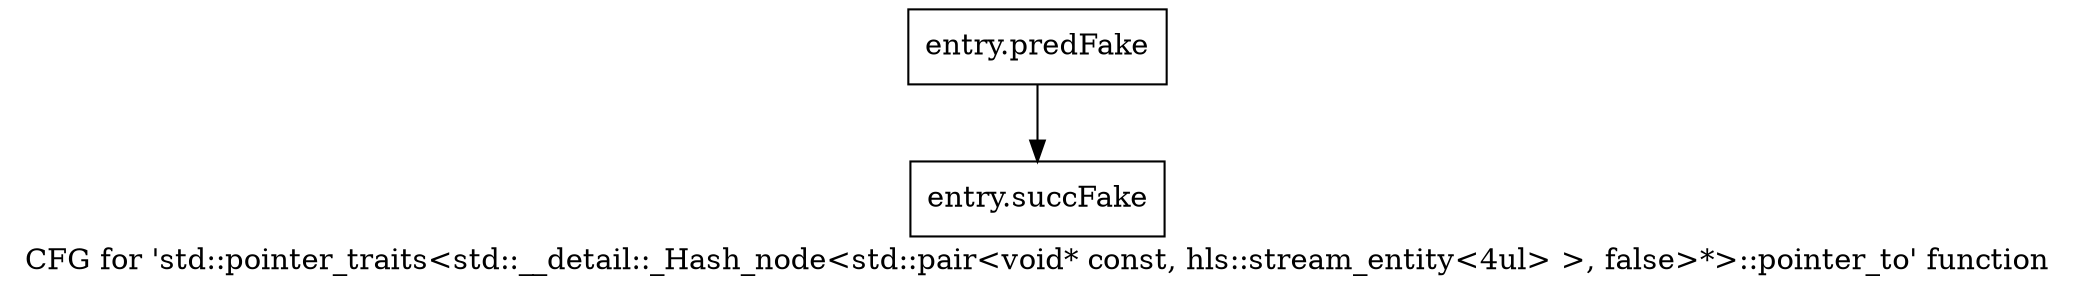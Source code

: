 digraph "CFG for 'std::pointer_traits\<std::__detail::_Hash_node\<std::pair\<void* const, hls::stream_entity\<4ul\> \>, false\>*\>::pointer_to' function" {
	label="CFG for 'std::pointer_traits\<std::__detail::_Hash_node\<std::pair\<void* const, hls::stream_entity\<4ul\> \>, false\>*\>::pointer_to' function";

	Node0x43d2680 [shape=record,filename="",linenumber="",label="{entry.predFake}"];
	Node0x43d2680 -> Node0x4417760[ callList="" memoryops="" filename="/tools/Xilinx/Vitis_HLS/2022.1/tps/lnx64/gcc-8.3.0/lib/gcc/x86_64-pc-linux-gnu/8.3.0/../../../../include/c++/8.3.0/bits/ptr_traits.h" execusionnum="0"];
	Node0x4417760 [shape=record,filename="/tools/Xilinx/Vitis_HLS/2022.1/tps/lnx64/gcc-8.3.0/lib/gcc/x86_64-pc-linux-gnu/8.3.0/../../../../include/c++/8.3.0/bits/ptr_traits.h",linenumber="142",label="{entry.succFake}"];
}
